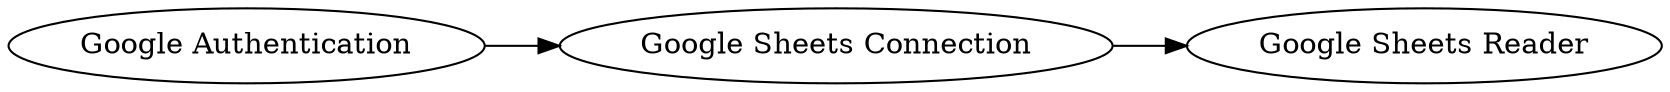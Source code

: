 digraph {
	279 -> 280
	280 -> 278
	280 [label="Google Sheets Connection"]
	279 [label="Google Authentication"]
	278 [label="Google Sheets Reader"]
	rankdir=LR
}
